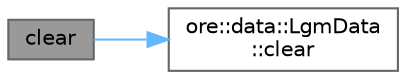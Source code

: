 digraph "clear"
{
 // INTERACTIVE_SVG=YES
 // LATEX_PDF_SIZE
  bgcolor="transparent";
  edge [fontname=Helvetica,fontsize=10,labelfontname=Helvetica,labelfontsize=10];
  node [fontname=Helvetica,fontsize=10,shape=box,height=0.2,width=0.4];
  rankdir="LR";
  Node1 [label="clear",height=0.2,width=0.4,color="gray40", fillcolor="grey60", style="filled", fontcolor="black",tooltip="Clear list of calibration instruments."];
  Node1 -> Node2 [color="steelblue1",style="solid"];
  Node2 [label="ore::data::LgmData\l::clear",height=0.2,width=0.4,color="grey40", fillcolor="white", style="filled",URL="$classore_1_1data_1_1_lgm_data.html#aee7cb2065b88d21ac4ad05bc997ecf82",tooltip="Clear list of calibration instruments."];
}
